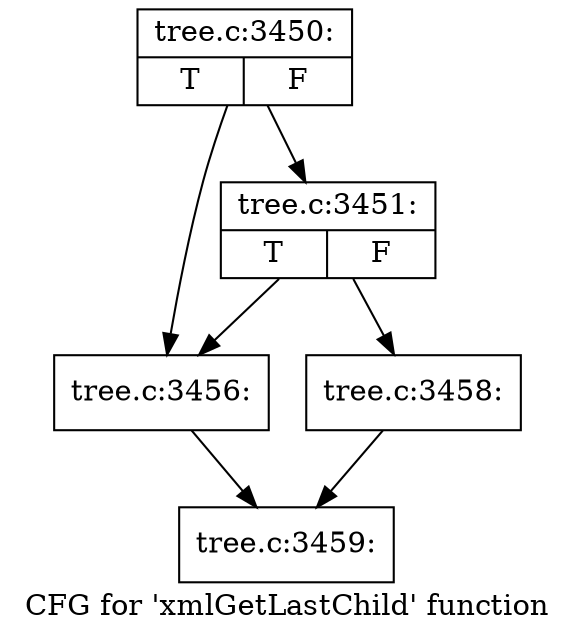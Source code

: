 digraph "CFG for 'xmlGetLastChild' function" {
	label="CFG for 'xmlGetLastChild' function";

	Node0x55ad0bb78e10 [shape=record,label="{tree.c:3450:|{<s0>T|<s1>F}}"];
	Node0x55ad0bb78e10 -> Node0x55ad0bb792c0;
	Node0x55ad0bb78e10 -> Node0x55ad0bb6f450;
	Node0x55ad0bb6f450 [shape=record,label="{tree.c:3451:|{<s0>T|<s1>F}}"];
	Node0x55ad0bb6f450 -> Node0x55ad0bb792c0;
	Node0x55ad0bb6f450 -> Node0x55ad0bb82e90;
	Node0x55ad0bb792c0 [shape=record,label="{tree.c:3456:}"];
	Node0x55ad0bb792c0 -> Node0x55ad0bb78ff0;
	Node0x55ad0bb82e90 [shape=record,label="{tree.c:3458:}"];
	Node0x55ad0bb82e90 -> Node0x55ad0bb78ff0;
	Node0x55ad0bb78ff0 [shape=record,label="{tree.c:3459:}"];
}
